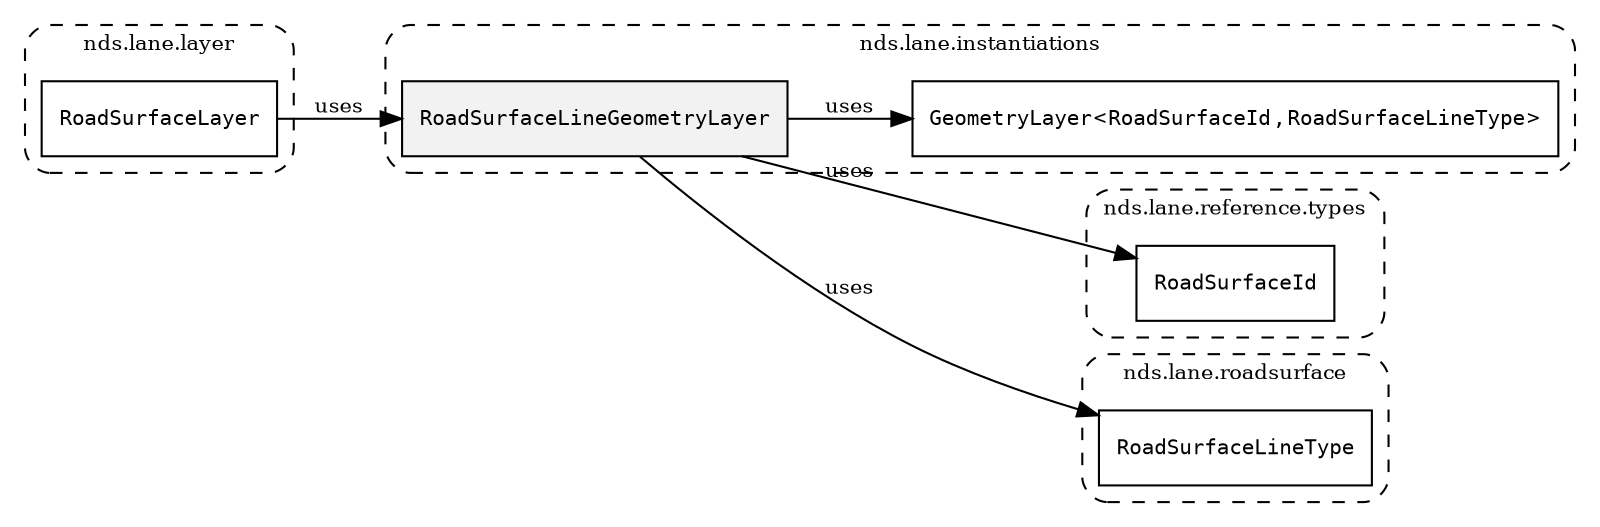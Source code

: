 /**
 * This dot file creates symbol collaboration diagram for RoadSurfaceLineGeometryLayer.
 */
digraph ZSERIO
{
    node [shape=box, fontsize=10];
    rankdir="LR";
    fontsize=10;
    tooltip="RoadSurfaceLineGeometryLayer collaboration diagram";

    subgraph "cluster_nds.lane.instantiations"
    {
        style="dashed, rounded";
        label="nds.lane.instantiations";
        tooltip="Package nds.lane.instantiations";
        href="../../../content/packages/nds.lane.instantiations.html#Package-nds-lane-instantiations";
        target="_parent";

        "RoadSurfaceLineGeometryLayer" [style="filled", fillcolor="#0000000D", target="_parent", label=<<font face="monospace"><table align="center" border="0" cellspacing="0" cellpadding="0"><tr><td href="../../../content/packages/nds.lane.instantiations.html#InstantiateType-RoadSurfaceLineGeometryLayer" title="InstantiateType defined in nds.lane.instantiations">RoadSurfaceLineGeometryLayer</td></tr></table></font>>];
        "GeometryLayer&lt;RoadSurfaceId,RoadSurfaceLineType&gt;" [target="_parent", label=<<font face="monospace"><table align="center" border="0" cellspacing="0" cellpadding="0"><tr><td href="../../../content/packages/nds.core.geometry.html#Structure-GeometryLayer" title="Structure defined in nds.core.geometry">GeometryLayer</td><td>&lt;</td><td><table align="center" border="0" cellspacing="0" cellpadding="0"><tr><td href="../../../content/packages/nds.lane.reference.types.html#Subtype-RoadSurfaceId" title="Subtype defined in nds.lane.reference.types">RoadSurfaceId</td></tr></table></td><td>,</td><td><table align="center" border="0" cellspacing="0" cellpadding="0"><tr><td href="../../../content/packages/nds.lane.roadsurface.html#Structure-RoadSurfaceLineType" title="Structure defined in nds.lane.roadsurface">RoadSurfaceLineType</td></tr></table></td><td>&gt;</td></tr></table></font>>];
    }

    subgraph "cluster_nds.lane.reference.types"
    {
        style="dashed, rounded";
        label="nds.lane.reference.types";
        tooltip="Package nds.lane.reference.types";
        href="../../../content/packages/nds.lane.reference.types.html#Package-nds-lane-reference-types";
        target="_parent";

        "RoadSurfaceId" [target="_parent", label=<<font face="monospace"><table align="center" border="0" cellspacing="0" cellpadding="0"><tr><td href="../../../content/packages/nds.lane.reference.types.html#Subtype-RoadSurfaceId" title="Subtype defined in nds.lane.reference.types">RoadSurfaceId</td></tr></table></font>>];
    }

    subgraph "cluster_nds.lane.roadsurface"
    {
        style="dashed, rounded";
        label="nds.lane.roadsurface";
        tooltip="Package nds.lane.roadsurface";
        href="../../../content/packages/nds.lane.roadsurface.html#Package-nds-lane-roadsurface";
        target="_parent";

        "RoadSurfaceLineType" [target="_parent", label=<<font face="monospace"><table align="center" border="0" cellspacing="0" cellpadding="0"><tr><td href="../../../content/packages/nds.lane.roadsurface.html#Structure-RoadSurfaceLineType" title="Structure defined in nds.lane.roadsurface">RoadSurfaceLineType</td></tr></table></font>>];
    }

    subgraph "cluster_nds.lane.layer"
    {
        style="dashed, rounded";
        label="nds.lane.layer";
        tooltip="Package nds.lane.layer";
        href="../../../content/packages/nds.lane.layer.html#Package-nds-lane-layer";
        target="_parent";

        "RoadSurfaceLayer" [target="_parent", label=<<font face="monospace"><table align="center" border="0" cellspacing="0" cellpadding="0"><tr><td href="../../../content/packages/nds.lane.layer.html#Structure-RoadSurfaceLayer" title="Structure defined in nds.lane.layer">RoadSurfaceLayer</td></tr></table></font>>];
    }

    "RoadSurfaceLineGeometryLayer" -> "GeometryLayer&lt;RoadSurfaceId,RoadSurfaceLineType&gt;" [label="uses", fontsize=10];
    "RoadSurfaceLineGeometryLayer" -> "RoadSurfaceId" [label="uses", fontsize=10];
    "RoadSurfaceLineGeometryLayer" -> "RoadSurfaceLineType" [label="uses", fontsize=10];
    "RoadSurfaceLayer" -> "RoadSurfaceLineGeometryLayer" [label="uses", fontsize=10];
}
